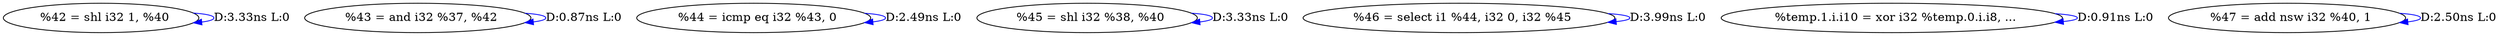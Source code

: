 digraph {
Node0x36cc430[label="  %42 = shl i32 1, %40"];
Node0x36cc430 -> Node0x36cc430[label="D:3.33ns L:0",color=blue];
Node0x36cc510[label="  %43 = and i32 %37, %42"];
Node0x36cc510 -> Node0x36cc510[label="D:0.87ns L:0",color=blue];
Node0x36cc5f0[label="  %44 = icmp eq i32 %43, 0"];
Node0x36cc5f0 -> Node0x36cc5f0[label="D:2.49ns L:0",color=blue];
Node0x36cc6d0[label="  %45 = shl i32 %38, %40"];
Node0x36cc6d0 -> Node0x36cc6d0[label="D:3.33ns L:0",color=blue];
Node0x36cc7b0[label="  %46 = select i1 %44, i32 0, i32 %45"];
Node0x36cc7b0 -> Node0x36cc7b0[label="D:3.99ns L:0",color=blue];
Node0x36cc8c0[label="  %temp.1.i.i10 = xor i32 %temp.0.i.i8, ..."];
Node0x36cc8c0 -> Node0x36cc8c0[label="D:0.91ns L:0",color=blue];
Node0x36cc9a0[label="  %47 = add nsw i32 %40, 1"];
Node0x36cc9a0 -> Node0x36cc9a0[label="D:2.50ns L:0",color=blue];
}
